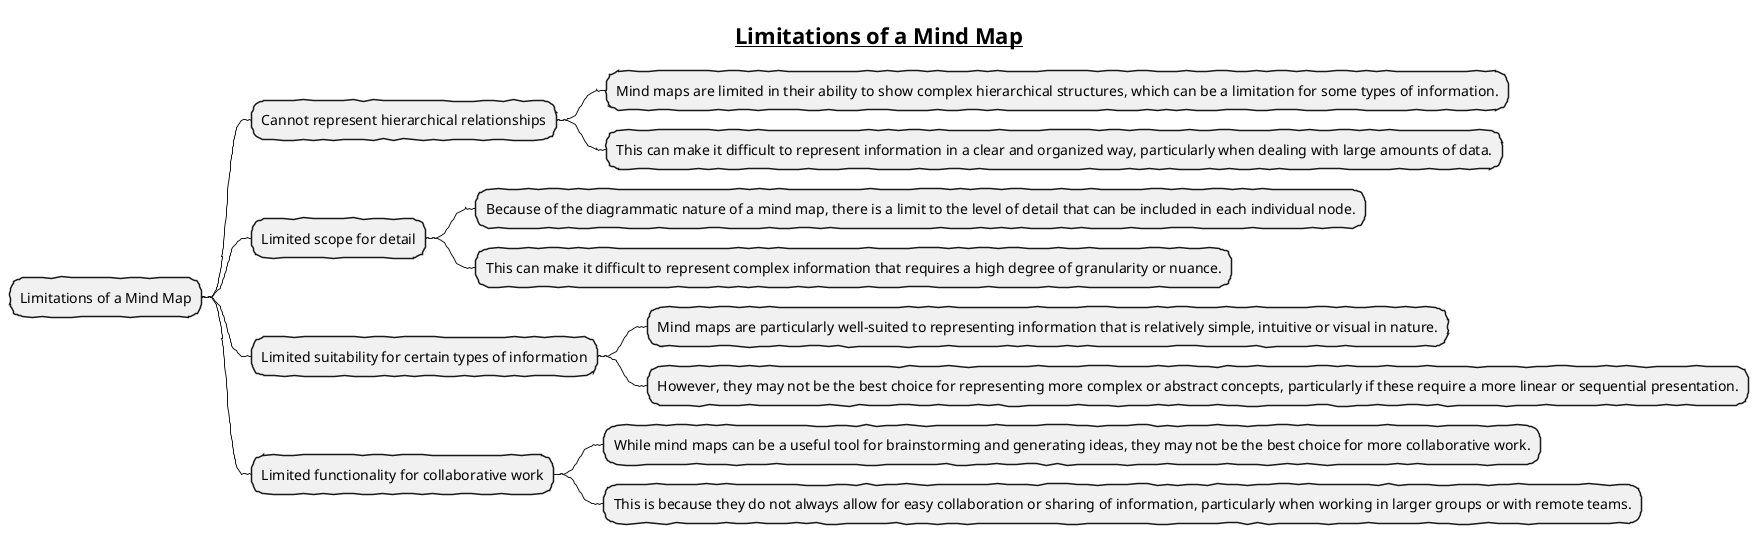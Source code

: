 @startmindmap

skinparam handwritten true

title = __Limitations of a Mind Map__

* Limitations of a Mind Map

** Cannot represent hierarchical relationships

*** Mind maps are limited in their ability to show complex hierarchical structures, which can be a limitation for some types of information.

*** This can make it difficult to represent information in a clear and organized way, particularly when dealing with large amounts of data.

** Limited scope for detail

*** Because of the diagrammatic nature of a mind map, there is a limit to the level of detail that can be included in each individual node.

*** This can make it difficult to represent complex information that requires a high degree of granularity or nuance.

** Limited suitability for certain types of information

*** Mind maps are particularly well-suited to representing information that is relatively simple, intuitive or visual in nature.

*** However, they may not be the best choice for representing more complex or abstract concepts, particularly if these require a more linear or sequential presentation.

** Limited functionality for collaborative work

*** While mind maps can be a useful tool for brainstorming and generating ideas, they may not be the best choice for more collaborative work.

*** This is because they do not always allow for easy collaboration or sharing of information, particularly when working in larger groups or with remote teams.


@endmindmap
